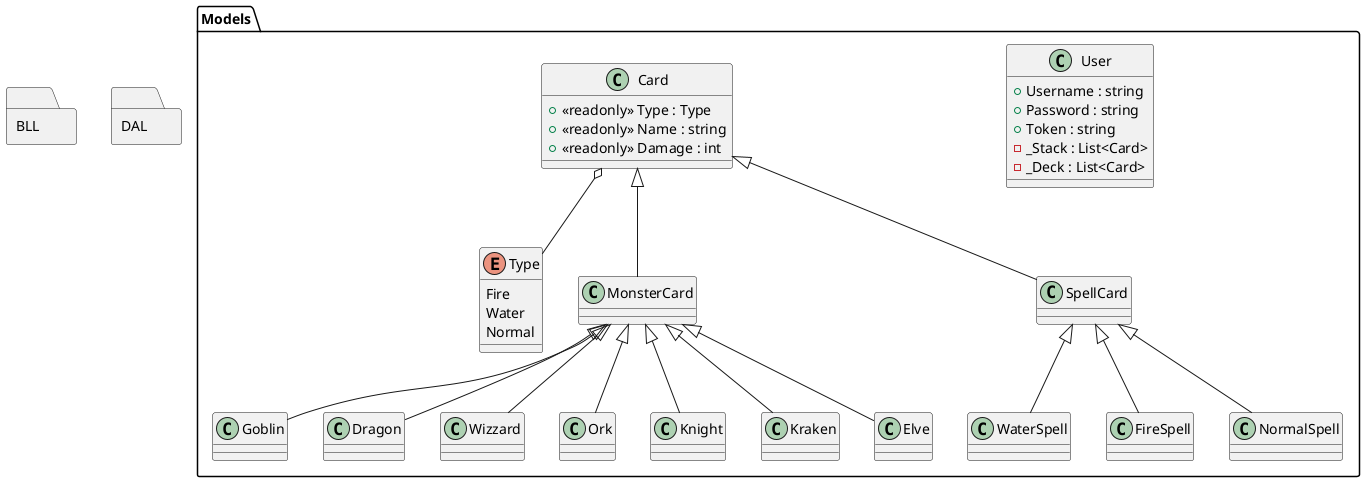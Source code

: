 @startuml MonsterTradingCardGame
package Models <<Folder>>{
    class User{
        + Username : string
        + Password : string
        + Token : string
        - _Stack : List<Card>
        - _Deck : List<Card>
    }
    class Card{
        + <<readonly>> Type : Type
        + <<readonly>> Name : string
        + <<readonly>> Damage : int
    }
    enum Type{
        Fire
        Water
        Normal
    }
    class MonsterCard{

    }
    class SpellCard{

    }
    class WaterSpell{

    }
    class FireSpell{
        
    }
    class NormalSpell{
        
    }
    class Goblin{

    }
    class Dragon{
        
    }
    class Wizzard{
        
    }
    class Ork{
        
    }
    class Knight{
        
    }
    class Kraken{
        
    }
    class Elve{
        
    }
    Card o-- Type

    Card <|-- MonsterCard
    Card <|-- SpellCard

    SpellCard <|-- WaterSpell
    SpellCard <|-- FireSpell
    SpellCard <|-- NormalSpell

    MonsterCard <|-- Goblin
    MonsterCard <|-- Dragon
    MonsterCard <|-- Wizzard
    MonsterCard <|-- Ork
    MonsterCard <|-- Kraken
    MonsterCard <|-- Elve
    MonsterCard <|-- Knight
}

package BLL <<Folder>>{

}

package DAL <<Folder>>{
    
}

@enduml